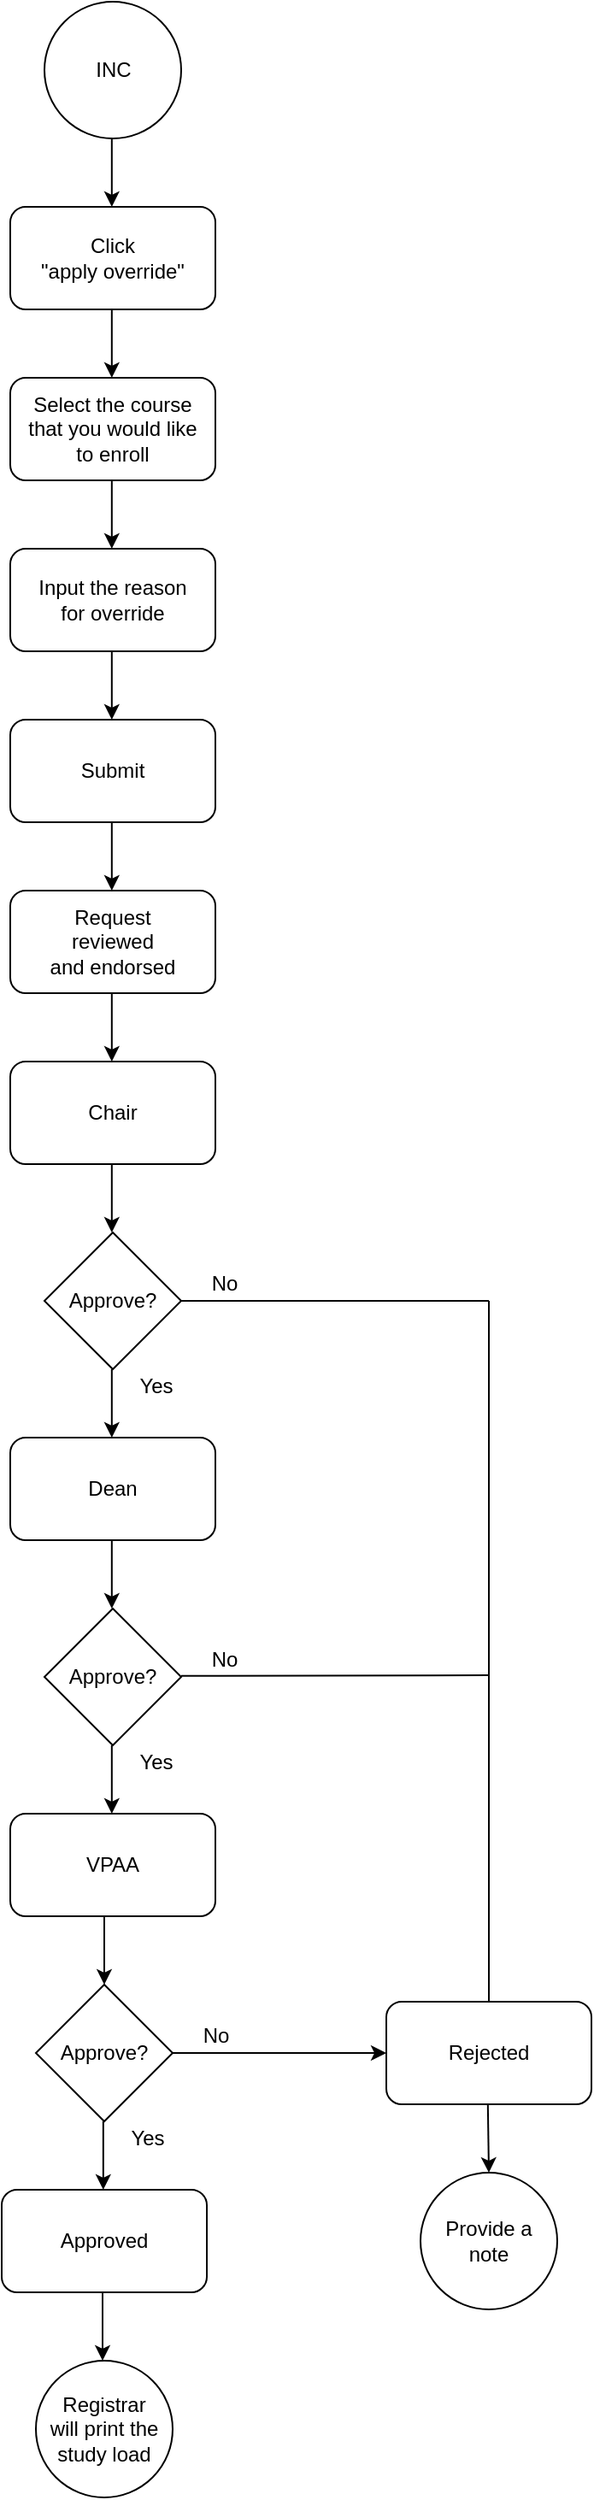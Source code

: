 <mxfile version="16.6.1" type="github">
  <diagram id="WoFl2ZYh4m5NvbcfHuhJ" name="Page-1">
    <mxGraphModel dx="1298" dy="684" grid="1" gridSize="10" guides="1" tooltips="1" connect="1" arrows="1" fold="1" page="1" pageScale="1" pageWidth="850" pageHeight="1800" math="0" shadow="0">
      <root>
        <mxCell id="0" />
        <mxCell id="1" parent="0" />
        <mxCell id="Ko_cZbUgDAaaJvn7NovW-1" value="" style="ellipse;whiteSpace=wrap;html=1;aspect=fixed;" vertex="1" parent="1">
          <mxGeometry x="390" y="60" width="80" height="80" as="geometry" />
        </mxCell>
        <mxCell id="Ko_cZbUgDAaaJvn7NovW-3" value="Submit" style="rounded=1;whiteSpace=wrap;html=1;" vertex="1" parent="1">
          <mxGeometry x="370" y="480" width="120" height="60" as="geometry" />
        </mxCell>
        <mxCell id="Ko_cZbUgDAaaJvn7NovW-11" value="Registrar&lt;br&gt;will print the study load" style="ellipse;whiteSpace=wrap;html=1;aspect=fixed;" vertex="1" parent="1">
          <mxGeometry x="385" y="1440" width="80" height="80" as="geometry" />
        </mxCell>
        <mxCell id="Ko_cZbUgDAaaJvn7NovW-17" value="" style="endArrow=classic;html=1;rounded=0;" edge="1" parent="1">
          <mxGeometry width="50" height="50" relative="1" as="geometry">
            <mxPoint x="429.41" y="540" as="sourcePoint" />
            <mxPoint x="429.41" y="580" as="targetPoint" />
          </mxGeometry>
        </mxCell>
        <mxCell id="Ko_cZbUgDAaaJvn7NovW-18" value="" style="endArrow=classic;html=1;rounded=0;" edge="1" parent="1">
          <mxGeometry width="50" height="50" relative="1" as="geometry">
            <mxPoint x="429.41" y="440" as="sourcePoint" />
            <mxPoint x="429.41" y="480" as="targetPoint" />
          </mxGeometry>
        </mxCell>
        <mxCell id="Ko_cZbUgDAaaJvn7NovW-21" value="INC" style="text;html=1;align=center;verticalAlign=middle;resizable=0;points=[];autosize=1;strokeColor=none;fillColor=none;" vertex="1" parent="1">
          <mxGeometry x="410" y="90" width="40" height="20" as="geometry" />
        </mxCell>
        <mxCell id="Ko_cZbUgDAaaJvn7NovW-26" value="&lt;span&gt;Click&lt;br&gt;&quot;apply override&quot;&lt;/span&gt;" style="rounded=1;whiteSpace=wrap;html=1;" vertex="1" parent="1">
          <mxGeometry x="370" y="180" width="120" height="60" as="geometry" />
        </mxCell>
        <mxCell id="Ko_cZbUgDAaaJvn7NovW-31" value="" style="endArrow=classic;html=1;rounded=0;" edge="1" parent="1">
          <mxGeometry width="50" height="50" relative="1" as="geometry">
            <mxPoint x="429.41" y="140" as="sourcePoint" />
            <mxPoint x="429.41" y="180" as="targetPoint" />
          </mxGeometry>
        </mxCell>
        <mxCell id="Ko_cZbUgDAaaJvn7NovW-32" value="" style="endArrow=classic;html=1;rounded=0;" edge="1" parent="1">
          <mxGeometry width="50" height="50" relative="1" as="geometry">
            <mxPoint x="429.41" y="240" as="sourcePoint" />
            <mxPoint x="429.41" y="280" as="targetPoint" />
          </mxGeometry>
        </mxCell>
        <mxCell id="Ko_cZbUgDAaaJvn7NovW-33" value="Select the course&lt;br&gt;that you would like&lt;br&gt;to enroll" style="rounded=1;whiteSpace=wrap;html=1;" vertex="1" parent="1">
          <mxGeometry x="370" y="280" width="120" height="60" as="geometry" />
        </mxCell>
        <mxCell id="Ko_cZbUgDAaaJvn7NovW-34" value="" style="endArrow=classic;html=1;rounded=0;" edge="1" parent="1">
          <mxGeometry width="50" height="50" relative="1" as="geometry">
            <mxPoint x="429.41" y="340" as="sourcePoint" />
            <mxPoint x="429.41" y="380" as="targetPoint" />
          </mxGeometry>
        </mxCell>
        <mxCell id="Ko_cZbUgDAaaJvn7NovW-35" value="Input the reason&lt;br&gt;for override" style="rounded=1;whiteSpace=wrap;html=1;" vertex="1" parent="1">
          <mxGeometry x="370" y="380" width="120" height="60" as="geometry" />
        </mxCell>
        <mxCell id="Ko_cZbUgDAaaJvn7NovW-37" value="" style="endArrow=classic;html=1;rounded=0;" edge="1" parent="1">
          <mxGeometry width="50" height="50" relative="1" as="geometry">
            <mxPoint x="424.41" y="1300" as="sourcePoint" />
            <mxPoint x="424.41" y="1340.0" as="targetPoint" />
          </mxGeometry>
        </mxCell>
        <mxCell id="Ko_cZbUgDAaaJvn7NovW-38" value="&lt;span&gt;Request&lt;/span&gt;&lt;br&gt;&lt;span&gt;reviewed&lt;/span&gt;&lt;br&gt;&lt;span&gt;and endorsed&lt;/span&gt;" style="rounded=1;whiteSpace=wrap;html=1;" vertex="1" parent="1">
          <mxGeometry x="370" y="580" width="120" height="60" as="geometry" />
        </mxCell>
        <mxCell id="Ko_cZbUgDAaaJvn7NovW-42" value="" style="endArrow=classic;html=1;rounded=0;" edge="1" parent="1">
          <mxGeometry width="50" height="50" relative="1" as="geometry">
            <mxPoint x="429.41" y="640" as="sourcePoint" />
            <mxPoint x="429.41" y="680.0" as="targetPoint" />
          </mxGeometry>
        </mxCell>
        <mxCell id="Ko_cZbUgDAaaJvn7NovW-43" value="VPAA" style="rounded=1;whiteSpace=wrap;html=1;" vertex="1" parent="1">
          <mxGeometry x="370" y="1120" width="120" height="60" as="geometry" />
        </mxCell>
        <mxCell id="Ko_cZbUgDAaaJvn7NovW-44" value="Dean" style="rounded=1;whiteSpace=wrap;html=1;" vertex="1" parent="1">
          <mxGeometry x="370" y="900" width="120" height="60" as="geometry" />
        </mxCell>
        <mxCell id="Ko_cZbUgDAaaJvn7NovW-45" value="Chair" style="rounded=1;whiteSpace=wrap;html=1;" vertex="1" parent="1">
          <mxGeometry x="370" y="680" width="120" height="60" as="geometry" />
        </mxCell>
        <mxCell id="Ko_cZbUgDAaaJvn7NovW-58" value="" style="endArrow=classic;html=1;rounded=0;" edge="1" parent="1">
          <mxGeometry width="50" height="50" relative="1" as="geometry">
            <mxPoint x="429.41" y="740.0" as="sourcePoint" />
            <mxPoint x="429.41" y="780.0" as="targetPoint" />
          </mxGeometry>
        </mxCell>
        <mxCell id="Ko_cZbUgDAaaJvn7NovW-59" value="Approve?" style="rhombus;whiteSpace=wrap;html=1;" vertex="1" parent="1">
          <mxGeometry x="390" y="780" width="80" height="80" as="geometry" />
        </mxCell>
        <mxCell id="Ko_cZbUgDAaaJvn7NovW-61" value="" style="endArrow=classic;html=1;rounded=0;" edge="1" parent="1">
          <mxGeometry width="50" height="50" relative="1" as="geometry">
            <mxPoint x="429.41" y="860.0" as="sourcePoint" />
            <mxPoint x="429.41" y="900.0" as="targetPoint" />
          </mxGeometry>
        </mxCell>
        <mxCell id="Ko_cZbUgDAaaJvn7NovW-62" value="No" style="text;html=1;align=center;verticalAlign=middle;resizable=0;points=[];autosize=1;strokeColor=none;fillColor=none;" vertex="1" parent="1">
          <mxGeometry x="480" y="800" width="30" height="20" as="geometry" />
        </mxCell>
        <mxCell id="Ko_cZbUgDAaaJvn7NovW-63" value="Yes" style="text;html=1;align=center;verticalAlign=middle;resizable=0;points=[];autosize=1;strokeColor=none;fillColor=none;" vertex="1" parent="1">
          <mxGeometry x="440" y="860" width="30" height="20" as="geometry" />
        </mxCell>
        <mxCell id="Ko_cZbUgDAaaJvn7NovW-64" value="" style="endArrow=classic;html=1;rounded=0;" edge="1" parent="1">
          <mxGeometry width="50" height="50" relative="1" as="geometry">
            <mxPoint x="429.41" y="960.0" as="sourcePoint" />
            <mxPoint x="429.41" y="1000.0" as="targetPoint" />
          </mxGeometry>
        </mxCell>
        <mxCell id="Ko_cZbUgDAaaJvn7NovW-65" value="Approve?" style="rhombus;whiteSpace=wrap;html=1;" vertex="1" parent="1">
          <mxGeometry x="390" y="1000" width="80" height="80" as="geometry" />
        </mxCell>
        <mxCell id="Ko_cZbUgDAaaJvn7NovW-75" value="No" style="text;html=1;align=center;verticalAlign=middle;resizable=0;points=[];autosize=1;strokeColor=none;fillColor=none;" vertex="1" parent="1">
          <mxGeometry x="480" y="1020" width="30" height="20" as="geometry" />
        </mxCell>
        <mxCell id="Ko_cZbUgDAaaJvn7NovW-76" value="" style="endArrow=classic;html=1;rounded=0;" edge="1" parent="1">
          <mxGeometry width="50" height="50" relative="1" as="geometry">
            <mxPoint x="429.41" y="1080.0" as="sourcePoint" />
            <mxPoint x="429.41" y="1120.0" as="targetPoint" />
          </mxGeometry>
        </mxCell>
        <mxCell id="Ko_cZbUgDAaaJvn7NovW-77" value="Yes" style="text;html=1;align=center;verticalAlign=middle;resizable=0;points=[];autosize=1;strokeColor=none;fillColor=none;" vertex="1" parent="1">
          <mxGeometry x="440" y="1080" width="30" height="20" as="geometry" />
        </mxCell>
        <mxCell id="Ko_cZbUgDAaaJvn7NovW-78" value="Rejected" style="rounded=1;whiteSpace=wrap;html=1;" vertex="1" parent="1">
          <mxGeometry x="590" y="1230" width="120" height="60" as="geometry" />
        </mxCell>
        <mxCell id="Ko_cZbUgDAaaJvn7NovW-79" value="Provide a&lt;br&gt;note" style="ellipse;whiteSpace=wrap;html=1;aspect=fixed;" vertex="1" parent="1">
          <mxGeometry x="610" y="1330" width="80" height="80" as="geometry" />
        </mxCell>
        <mxCell id="Ko_cZbUgDAaaJvn7NovW-80" value="" style="endArrow=classic;html=1;rounded=0;entryX=0.5;entryY=0;entryDx=0;entryDy=0;" edge="1" parent="1" target="Ko_cZbUgDAaaJvn7NovW-79">
          <mxGeometry width="50" height="50" relative="1" as="geometry">
            <mxPoint x="649.41" y="1290.0" as="sourcePoint" />
            <mxPoint x="649.41" y="1330.0" as="targetPoint" />
          </mxGeometry>
        </mxCell>
        <mxCell id="Ko_cZbUgDAaaJvn7NovW-81" value="" style="endArrow=classic;html=1;rounded=0;entryX=0;entryY=0.5;entryDx=0;entryDy=0;" edge="1" parent="1" target="Ko_cZbUgDAaaJvn7NovW-78">
          <mxGeometry width="50" height="50" relative="1" as="geometry">
            <mxPoint x="465" y="1260.0" as="sourcePoint" />
            <mxPoint x="515" y="1260" as="targetPoint" />
          </mxGeometry>
        </mxCell>
        <mxCell id="Ko_cZbUgDAaaJvn7NovW-82" value="No" style="text;html=1;align=center;verticalAlign=middle;resizable=0;points=[];autosize=1;strokeColor=none;fillColor=none;" vertex="1" parent="1">
          <mxGeometry x="475" y="1240" width="30" height="20" as="geometry" />
        </mxCell>
        <mxCell id="Ko_cZbUgDAaaJvn7NovW-83" value="Approve?" style="rhombus;whiteSpace=wrap;html=1;" vertex="1" parent="1">
          <mxGeometry x="385" y="1220" width="80" height="80" as="geometry" />
        </mxCell>
        <mxCell id="Ko_cZbUgDAaaJvn7NovW-84" value="" style="endArrow=classic;html=1;rounded=0;" edge="1" parent="1">
          <mxGeometry width="50" height="50" relative="1" as="geometry">
            <mxPoint x="425.0" y="1180.0" as="sourcePoint" />
            <mxPoint x="425.0" y="1220.0" as="targetPoint" />
          </mxGeometry>
        </mxCell>
        <mxCell id="Ko_cZbUgDAaaJvn7NovW-85" value="Yes" style="text;html=1;align=center;verticalAlign=middle;resizable=0;points=[];autosize=1;strokeColor=none;fillColor=none;" vertex="1" parent="1">
          <mxGeometry x="435" y="1300" width="30" height="20" as="geometry" />
        </mxCell>
        <mxCell id="Ko_cZbUgDAaaJvn7NovW-86" value="" style="endArrow=none;html=1;rounded=0;" edge="1" parent="1">
          <mxGeometry width="50" height="50" relative="1" as="geometry">
            <mxPoint x="470" y="820" as="sourcePoint" />
            <mxPoint x="650" y="820" as="targetPoint" />
          </mxGeometry>
        </mxCell>
        <mxCell id="Ko_cZbUgDAaaJvn7NovW-87" value="" style="endArrow=none;html=1;rounded=0;" edge="1" parent="1">
          <mxGeometry width="50" height="50" relative="1" as="geometry">
            <mxPoint x="470" y="1039.41" as="sourcePoint" />
            <mxPoint x="650" y="1039" as="targetPoint" />
          </mxGeometry>
        </mxCell>
        <mxCell id="Ko_cZbUgDAaaJvn7NovW-88" value="" style="endArrow=none;html=1;rounded=0;" edge="1" parent="1">
          <mxGeometry width="50" height="50" relative="1" as="geometry">
            <mxPoint x="650" y="1230" as="sourcePoint" />
            <mxPoint x="650" y="820" as="targetPoint" />
          </mxGeometry>
        </mxCell>
        <mxCell id="Ko_cZbUgDAaaJvn7NovW-89" value="Approved" style="rounded=1;whiteSpace=wrap;html=1;" vertex="1" parent="1">
          <mxGeometry x="365" y="1340" width="120" height="60" as="geometry" />
        </mxCell>
        <mxCell id="Ko_cZbUgDAaaJvn7NovW-91" value="" style="endArrow=classic;html=1;rounded=0;" edge="1" parent="1">
          <mxGeometry width="50" height="50" relative="1" as="geometry">
            <mxPoint x="424.0" y="1400.0" as="sourcePoint" />
            <mxPoint x="424.0" y="1440.0" as="targetPoint" />
          </mxGeometry>
        </mxCell>
      </root>
    </mxGraphModel>
  </diagram>
</mxfile>

